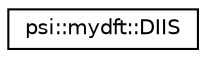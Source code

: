 digraph "Graphical Class Hierarchy"
{
 // LATEX_PDF_SIZE
  edge [fontname="Helvetica",fontsize="10",labelfontname="Helvetica",labelfontsize="10"];
  node [fontname="Helvetica",fontsize="10",shape=record];
  rankdir="LR";
  Node0 [label="psi::mydft::DIIS",height=0.2,width=0.4,color="black", fillcolor="white", style="filled",URL="$classpsi_1_1mydft_1_1_d_i_i_s.html",tooltip=" "];
}
